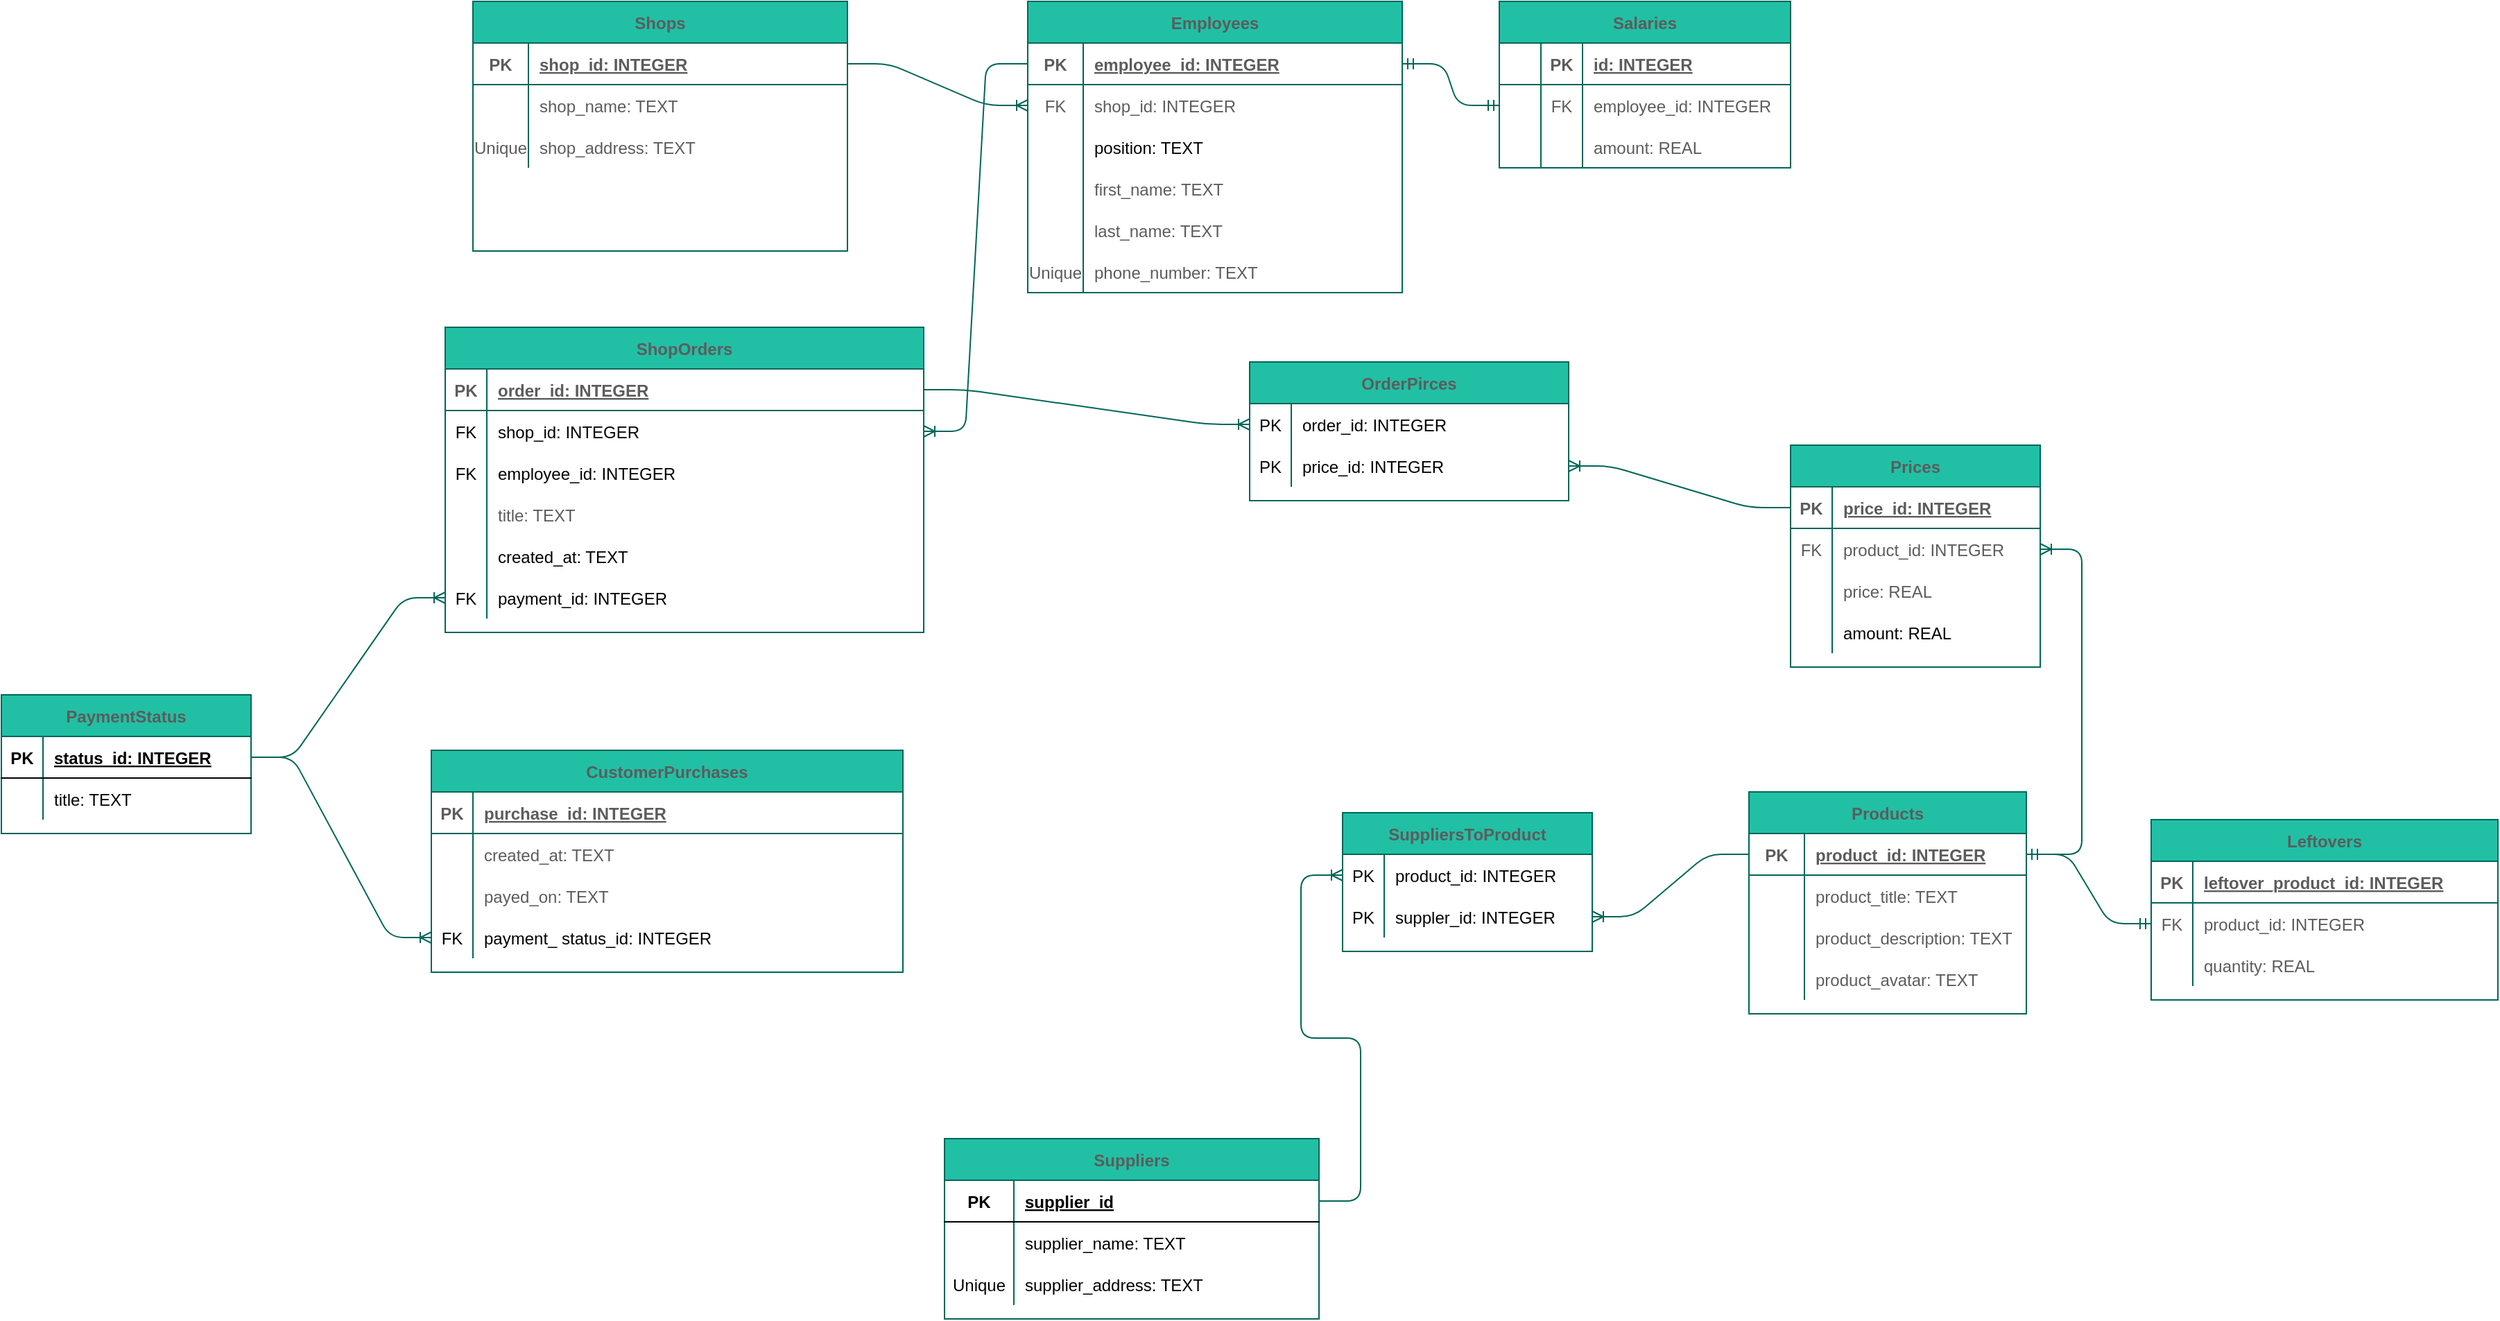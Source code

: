 <mxfile version="14.5.1" type="device"><diagram id="p86Dg47n5VJrXfdb6eAo" name="Page-1"><mxGraphModel dx="2137" dy="2071" grid="1" gridSize="10" guides="1" tooltips="1" connect="1" arrows="1" fold="1" page="1" pageScale="1" pageWidth="827" pageHeight="1169" math="0" shadow="0"><root><mxCell id="0"/><mxCell id="1" parent="0"/><mxCell id="WbbJ-dKTu2lj6I-fXMer-1" value="Shops" style="shape=table;startSize=30;container=1;collapsible=1;childLayout=tableLayout;fixedRows=1;rowLines=0;fontStyle=1;align=center;resizeLast=1;fillColor=#21C0A5;strokeColor=#006658;fontColor=#5C5C5C;" parent="1" vertex="1"><mxGeometry x="20" y="-170" width="270" height="180" as="geometry"/></mxCell><mxCell id="WbbJ-dKTu2lj6I-fXMer-2" value="" style="shape=partialRectangle;collapsible=0;dropTarget=0;pointerEvents=0;fillColor=none;top=0;left=0;bottom=1;right=0;points=[[0,0.5],[1,0.5]];portConstraint=eastwest;strokeColor=#006658;fontColor=#5C5C5C;" parent="WbbJ-dKTu2lj6I-fXMer-1" vertex="1"><mxGeometry y="30" width="270" height="30" as="geometry"/></mxCell><mxCell id="WbbJ-dKTu2lj6I-fXMer-3" value="PK" style="shape=partialRectangle;connectable=0;fillColor=none;top=0;left=0;bottom=0;right=0;fontStyle=1;overflow=hidden;strokeColor=#006658;fontColor=#5C5C5C;" parent="WbbJ-dKTu2lj6I-fXMer-2" vertex="1"><mxGeometry width="40" height="30" as="geometry"/></mxCell><mxCell id="WbbJ-dKTu2lj6I-fXMer-4" value="shop_id: INTEGER" style="shape=partialRectangle;connectable=0;fillColor=none;top=0;left=0;bottom=0;right=0;align=left;spacingLeft=6;fontStyle=5;overflow=hidden;strokeColor=#006658;fontColor=#5C5C5C;" parent="WbbJ-dKTu2lj6I-fXMer-2" vertex="1"><mxGeometry x="40" width="230" height="30" as="geometry"/></mxCell><mxCell id="WbbJ-dKTu2lj6I-fXMer-5" value="" style="shape=partialRectangle;collapsible=0;dropTarget=0;pointerEvents=0;fillColor=none;top=0;left=0;bottom=0;right=0;points=[[0,0.5],[1,0.5]];portConstraint=eastwest;strokeColor=#006658;fontColor=#5C5C5C;" parent="WbbJ-dKTu2lj6I-fXMer-1" vertex="1"><mxGeometry y="60" width="270" height="30" as="geometry"/></mxCell><mxCell id="WbbJ-dKTu2lj6I-fXMer-6" value="" style="shape=partialRectangle;connectable=0;fillColor=none;top=0;left=0;bottom=0;right=0;editable=1;overflow=hidden;strokeColor=#006658;fontColor=#5C5C5C;" parent="WbbJ-dKTu2lj6I-fXMer-5" vertex="1"><mxGeometry width="40" height="30" as="geometry"/></mxCell><mxCell id="WbbJ-dKTu2lj6I-fXMer-7" value="shop_name: TEXT" style="shape=partialRectangle;connectable=0;fillColor=none;top=0;left=0;bottom=0;right=0;align=left;spacingLeft=6;overflow=hidden;strokeColor=#006658;fontColor=#5C5C5C;" parent="WbbJ-dKTu2lj6I-fXMer-5" vertex="1"><mxGeometry x="40" width="230" height="30" as="geometry"/></mxCell><mxCell id="WbbJ-dKTu2lj6I-fXMer-8" value="" style="shape=partialRectangle;collapsible=0;dropTarget=0;pointerEvents=0;fillColor=none;top=0;left=0;bottom=0;right=0;points=[[0,0.5],[1,0.5]];portConstraint=eastwest;strokeColor=#006658;fontColor=#5C5C5C;" parent="WbbJ-dKTu2lj6I-fXMer-1" vertex="1"><mxGeometry y="90" width="270" height="30" as="geometry"/></mxCell><mxCell id="WbbJ-dKTu2lj6I-fXMer-9" value="Unique" style="shape=partialRectangle;connectable=0;fillColor=none;top=0;left=0;bottom=0;right=0;editable=1;overflow=hidden;strokeColor=#006658;fontColor=#5C5C5C;" parent="WbbJ-dKTu2lj6I-fXMer-8" vertex="1"><mxGeometry width="40" height="30" as="geometry"/></mxCell><mxCell id="WbbJ-dKTu2lj6I-fXMer-10" value="shop_address: TEXT" style="shape=partialRectangle;connectable=0;fillColor=none;top=0;left=0;bottom=0;right=0;align=left;spacingLeft=6;overflow=hidden;strokeColor=#006658;fontColor=#5C5C5C;" parent="WbbJ-dKTu2lj6I-fXMer-8" vertex="1"><mxGeometry x="40" width="230" height="30" as="geometry"/></mxCell><mxCell id="WbbJ-dKTu2lj6I-fXMer-15" value="Employees" style="shape=table;startSize=30;container=1;collapsible=1;childLayout=tableLayout;fixedRows=1;rowLines=0;fontStyle=1;align=center;resizeLast=1;fillColor=#21C0A5;strokeColor=#006658;fontColor=#5C5C5C;" parent="1" vertex="1"><mxGeometry x="420" y="-170" width="270" height="210" as="geometry"/></mxCell><mxCell id="WbbJ-dKTu2lj6I-fXMer-16" value="" style="shape=partialRectangle;collapsible=0;dropTarget=0;pointerEvents=0;fillColor=none;top=0;left=0;bottom=1;right=0;points=[[0,0.5],[1,0.5]];portConstraint=eastwest;strokeColor=#006658;fontColor=#5C5C5C;" parent="WbbJ-dKTu2lj6I-fXMer-15" vertex="1"><mxGeometry y="30" width="270" height="30" as="geometry"/></mxCell><mxCell id="WbbJ-dKTu2lj6I-fXMer-17" value="PK" style="shape=partialRectangle;connectable=0;fillColor=none;top=0;left=0;bottom=0;right=0;fontStyle=1;overflow=hidden;strokeColor=#006658;fontColor=#5C5C5C;" parent="WbbJ-dKTu2lj6I-fXMer-16" vertex="1"><mxGeometry width="40" height="30" as="geometry"/></mxCell><mxCell id="WbbJ-dKTu2lj6I-fXMer-18" value="employee_id: INTEGER" style="shape=partialRectangle;connectable=0;fillColor=none;top=0;left=0;bottom=0;right=0;align=left;spacingLeft=6;fontStyle=5;overflow=hidden;strokeColor=#006658;fontColor=#5C5C5C;" parent="WbbJ-dKTu2lj6I-fXMer-16" vertex="1"><mxGeometry x="40" width="230" height="30" as="geometry"/></mxCell><mxCell id="WbbJ-dKTu2lj6I-fXMer-31" value="" style="shape=partialRectangle;collapsible=0;dropTarget=0;pointerEvents=0;fillColor=none;top=0;left=0;bottom=0;right=0;points=[[0,0.5],[1,0.5]];portConstraint=eastwest;strokeColor=#006658;fontColor=#5C5C5C;" parent="WbbJ-dKTu2lj6I-fXMer-15" vertex="1"><mxGeometry y="60" width="270" height="30" as="geometry"/></mxCell><mxCell id="WbbJ-dKTu2lj6I-fXMer-32" value="FK" style="shape=partialRectangle;connectable=0;fillColor=none;top=0;left=0;bottom=0;right=0;editable=1;overflow=hidden;strokeColor=#006658;fontColor=#5C5C5C;" parent="WbbJ-dKTu2lj6I-fXMer-31" vertex="1"><mxGeometry width="40" height="30" as="geometry"/></mxCell><mxCell id="WbbJ-dKTu2lj6I-fXMer-33" value="shop_id: INTEGER" style="shape=partialRectangle;connectable=0;fillColor=none;top=0;left=0;bottom=0;right=0;align=left;spacingLeft=6;overflow=hidden;strokeColor=#006658;fontColor=#5C5C5C;" parent="WbbJ-dKTu2lj6I-fXMer-31" vertex="1"><mxGeometry x="40" width="230" height="30" as="geometry"/></mxCell><mxCell id="eF7i6Zf_8ZyrdkD6l4Nc-99" value="" style="shape=partialRectangle;collapsible=0;dropTarget=0;pointerEvents=0;fillColor=none;top=0;left=0;bottom=0;right=0;points=[[0,0.5],[1,0.5]];portConstraint=eastwest;rounded=0;sketch=0;strokeColor=#006658;fontColor=#5C5C5C;" parent="WbbJ-dKTu2lj6I-fXMer-15" vertex="1"><mxGeometry y="90" width="270" height="30" as="geometry"/></mxCell><mxCell id="eF7i6Zf_8ZyrdkD6l4Nc-100" value="" style="shape=partialRectangle;connectable=0;fillColor=none;top=0;left=0;bottom=0;right=0;editable=1;overflow=hidden;" parent="eF7i6Zf_8ZyrdkD6l4Nc-99" vertex="1"><mxGeometry width="40" height="30" as="geometry"/></mxCell><mxCell id="eF7i6Zf_8ZyrdkD6l4Nc-101" value="position: TEXT" style="shape=partialRectangle;connectable=0;fillColor=none;top=0;left=0;bottom=0;right=0;align=left;spacingLeft=6;overflow=hidden;" parent="eF7i6Zf_8ZyrdkD6l4Nc-99" vertex="1"><mxGeometry x="40" width="230" height="30" as="geometry"/></mxCell><mxCell id="WbbJ-dKTu2lj6I-fXMer-19" value="" style="shape=partialRectangle;collapsible=0;dropTarget=0;pointerEvents=0;fillColor=none;top=0;left=0;bottom=0;right=0;points=[[0,0.5],[1,0.5]];portConstraint=eastwest;strokeColor=#006658;fontColor=#5C5C5C;" parent="WbbJ-dKTu2lj6I-fXMer-15" vertex="1"><mxGeometry y="120" width="270" height="30" as="geometry"/></mxCell><mxCell id="WbbJ-dKTu2lj6I-fXMer-20" value="" style="shape=partialRectangle;connectable=0;fillColor=none;top=0;left=0;bottom=0;right=0;editable=1;overflow=hidden;strokeColor=#006658;fontColor=#5C5C5C;" parent="WbbJ-dKTu2lj6I-fXMer-19" vertex="1"><mxGeometry width="40" height="30" as="geometry"/></mxCell><mxCell id="WbbJ-dKTu2lj6I-fXMer-21" value="first_name: TEXT" style="shape=partialRectangle;connectable=0;fillColor=none;top=0;left=0;bottom=0;right=0;align=left;spacingLeft=6;overflow=hidden;strokeColor=#006658;fontColor=#5C5C5C;" parent="WbbJ-dKTu2lj6I-fXMer-19" vertex="1"><mxGeometry x="40" width="230" height="30" as="geometry"/></mxCell><mxCell id="WbbJ-dKTu2lj6I-fXMer-22" value="" style="shape=partialRectangle;collapsible=0;dropTarget=0;pointerEvents=0;fillColor=none;top=0;left=0;bottom=0;right=0;points=[[0,0.5],[1,0.5]];portConstraint=eastwest;strokeColor=#006658;fontColor=#5C5C5C;" parent="WbbJ-dKTu2lj6I-fXMer-15" vertex="1"><mxGeometry y="150" width="270" height="30" as="geometry"/></mxCell><mxCell id="WbbJ-dKTu2lj6I-fXMer-23" value="" style="shape=partialRectangle;connectable=0;fillColor=none;top=0;left=0;bottom=0;right=0;editable=1;overflow=hidden;strokeColor=#006658;fontColor=#5C5C5C;" parent="WbbJ-dKTu2lj6I-fXMer-22" vertex="1"><mxGeometry width="40" height="30" as="geometry"/></mxCell><mxCell id="WbbJ-dKTu2lj6I-fXMer-24" value="last_name: TEXT" style="shape=partialRectangle;connectable=0;fillColor=none;top=0;left=0;bottom=0;right=0;align=left;spacingLeft=6;overflow=hidden;strokeColor=#006658;fontColor=#5C5C5C;" parent="WbbJ-dKTu2lj6I-fXMer-22" vertex="1"><mxGeometry x="40" width="230" height="30" as="geometry"/></mxCell><mxCell id="WbbJ-dKTu2lj6I-fXMer-25" value="" style="shape=partialRectangle;collapsible=0;dropTarget=0;pointerEvents=0;fillColor=none;top=0;left=0;bottom=0;right=0;points=[[0,0.5],[1,0.5]];portConstraint=eastwest;strokeColor=#006658;fontColor=#5C5C5C;" parent="WbbJ-dKTu2lj6I-fXMer-15" vertex="1"><mxGeometry y="180" width="270" height="30" as="geometry"/></mxCell><mxCell id="WbbJ-dKTu2lj6I-fXMer-26" value="Unique" style="shape=partialRectangle;connectable=0;fillColor=none;top=0;left=0;bottom=0;right=0;editable=1;overflow=hidden;strokeColor=#006658;fontColor=#5C5C5C;" parent="WbbJ-dKTu2lj6I-fXMer-25" vertex="1"><mxGeometry width="40" height="30" as="geometry"/></mxCell><mxCell id="WbbJ-dKTu2lj6I-fXMer-27" value="phone_number: TEXT" style="shape=partialRectangle;connectable=0;fillColor=none;top=0;left=0;bottom=0;right=0;align=left;spacingLeft=6;overflow=hidden;strokeColor=#006658;fontColor=#5C5C5C;" parent="WbbJ-dKTu2lj6I-fXMer-25" vertex="1"><mxGeometry x="40" width="230" height="30" as="geometry"/></mxCell><mxCell id="WbbJ-dKTu2lj6I-fXMer-34" value="Products" style="shape=table;startSize=30;container=1;collapsible=1;childLayout=tableLayout;fixedRows=1;rowLines=0;fontStyle=1;align=center;resizeLast=1;fillColor=#21C0A5;strokeColor=#006658;fontColor=#5C5C5C;" parent="1" vertex="1"><mxGeometry x="940" y="400" width="200" height="160" as="geometry"/></mxCell><mxCell id="WbbJ-dKTu2lj6I-fXMer-35" value="" style="shape=partialRectangle;collapsible=0;dropTarget=0;pointerEvents=0;fillColor=none;top=0;left=0;bottom=1;right=0;points=[[0,0.5],[1,0.5]];portConstraint=eastwest;strokeColor=#006658;fontColor=#5C5C5C;" parent="WbbJ-dKTu2lj6I-fXMer-34" vertex="1"><mxGeometry y="30" width="200" height="30" as="geometry"/></mxCell><mxCell id="WbbJ-dKTu2lj6I-fXMer-36" value="PK" style="shape=partialRectangle;connectable=0;fillColor=none;top=0;left=0;bottom=0;right=0;fontStyle=1;overflow=hidden;strokeColor=#006658;fontColor=#5C5C5C;" parent="WbbJ-dKTu2lj6I-fXMer-35" vertex="1"><mxGeometry width="40" height="30" as="geometry"/></mxCell><mxCell id="WbbJ-dKTu2lj6I-fXMer-37" value="product_id: INTEGER" style="shape=partialRectangle;connectable=0;fillColor=none;top=0;left=0;bottom=0;right=0;align=left;spacingLeft=6;fontStyle=5;overflow=hidden;strokeColor=#006658;fontColor=#5C5C5C;" parent="WbbJ-dKTu2lj6I-fXMer-35" vertex="1"><mxGeometry x="40" width="160" height="30" as="geometry"/></mxCell><mxCell id="WbbJ-dKTu2lj6I-fXMer-38" value="" style="shape=partialRectangle;collapsible=0;dropTarget=0;pointerEvents=0;fillColor=none;top=0;left=0;bottom=0;right=0;points=[[0,0.5],[1,0.5]];portConstraint=eastwest;strokeColor=#006658;fontColor=#5C5C5C;" parent="WbbJ-dKTu2lj6I-fXMer-34" vertex="1"><mxGeometry y="60" width="200" height="30" as="geometry"/></mxCell><mxCell id="WbbJ-dKTu2lj6I-fXMer-39" value="" style="shape=partialRectangle;connectable=0;fillColor=none;top=0;left=0;bottom=0;right=0;editable=1;overflow=hidden;strokeColor=#006658;fontColor=#5C5C5C;" parent="WbbJ-dKTu2lj6I-fXMer-38" vertex="1"><mxGeometry width="40" height="30" as="geometry"/></mxCell><mxCell id="WbbJ-dKTu2lj6I-fXMer-40" value="product_title: TEXT" style="shape=partialRectangle;connectable=0;fillColor=none;top=0;left=0;bottom=0;right=0;align=left;spacingLeft=6;overflow=hidden;strokeColor=#006658;fontColor=#5C5C5C;" parent="WbbJ-dKTu2lj6I-fXMer-38" vertex="1"><mxGeometry x="40" width="160" height="30" as="geometry"/></mxCell><mxCell id="WbbJ-dKTu2lj6I-fXMer-41" value="" style="shape=partialRectangle;collapsible=0;dropTarget=0;pointerEvents=0;fillColor=none;top=0;left=0;bottom=0;right=0;points=[[0,0.5],[1,0.5]];portConstraint=eastwest;strokeColor=#006658;fontColor=#5C5C5C;" parent="WbbJ-dKTu2lj6I-fXMer-34" vertex="1"><mxGeometry y="90" width="200" height="30" as="geometry"/></mxCell><mxCell id="WbbJ-dKTu2lj6I-fXMer-42" value="" style="shape=partialRectangle;connectable=0;fillColor=none;top=0;left=0;bottom=0;right=0;editable=1;overflow=hidden;strokeColor=#006658;fontColor=#5C5C5C;" parent="WbbJ-dKTu2lj6I-fXMer-41" vertex="1"><mxGeometry width="40" height="30" as="geometry"/></mxCell><mxCell id="WbbJ-dKTu2lj6I-fXMer-43" value="product_description: TEXT" style="shape=partialRectangle;connectable=0;fillColor=none;top=0;left=0;bottom=0;right=0;align=left;spacingLeft=6;overflow=hidden;strokeColor=#006658;fontColor=#5C5C5C;" parent="WbbJ-dKTu2lj6I-fXMer-41" vertex="1"><mxGeometry x="40" width="160" height="30" as="geometry"/></mxCell><mxCell id="WbbJ-dKTu2lj6I-fXMer-44" value="" style="shape=partialRectangle;collapsible=0;dropTarget=0;pointerEvents=0;fillColor=none;top=0;left=0;bottom=0;right=0;points=[[0,0.5],[1,0.5]];portConstraint=eastwest;strokeColor=#006658;fontColor=#5C5C5C;" parent="WbbJ-dKTu2lj6I-fXMer-34" vertex="1"><mxGeometry y="120" width="200" height="30" as="geometry"/></mxCell><mxCell id="WbbJ-dKTu2lj6I-fXMer-45" value="" style="shape=partialRectangle;connectable=0;fillColor=none;top=0;left=0;bottom=0;right=0;editable=1;overflow=hidden;strokeColor=#006658;fontColor=#5C5C5C;" parent="WbbJ-dKTu2lj6I-fXMer-44" vertex="1"><mxGeometry width="40" height="30" as="geometry"/></mxCell><mxCell id="WbbJ-dKTu2lj6I-fXMer-46" value="product_avatar: TEXT" style="shape=partialRectangle;connectable=0;fillColor=none;top=0;left=0;bottom=0;right=0;align=left;spacingLeft=6;overflow=hidden;strokeColor=#006658;fontColor=#5C5C5C;" parent="WbbJ-dKTu2lj6I-fXMer-44" vertex="1"><mxGeometry x="40" width="160" height="30" as="geometry"/></mxCell><mxCell id="WbbJ-dKTu2lj6I-fXMer-50" value="Leftovers" style="shape=table;startSize=30;container=1;collapsible=1;childLayout=tableLayout;fixedRows=1;rowLines=0;fontStyle=1;align=center;resizeLast=1;fillColor=#21C0A5;strokeColor=#006658;fontColor=#5C5C5C;" parent="1" vertex="1"><mxGeometry x="1230" y="420" width="250" height="130" as="geometry"/></mxCell><mxCell id="WbbJ-dKTu2lj6I-fXMer-51" value="" style="shape=partialRectangle;collapsible=0;dropTarget=0;pointerEvents=0;fillColor=none;top=0;left=0;bottom=1;right=0;points=[[0,0.5],[1,0.5]];portConstraint=eastwest;strokeColor=#006658;fontColor=#5C5C5C;" parent="WbbJ-dKTu2lj6I-fXMer-50" vertex="1"><mxGeometry y="30" width="250" height="30" as="geometry"/></mxCell><mxCell id="WbbJ-dKTu2lj6I-fXMer-52" value="PK" style="shape=partialRectangle;connectable=0;fillColor=none;top=0;left=0;bottom=0;right=0;fontStyle=1;overflow=hidden;strokeColor=#006658;fontColor=#5C5C5C;" parent="WbbJ-dKTu2lj6I-fXMer-51" vertex="1"><mxGeometry width="30" height="30" as="geometry"/></mxCell><mxCell id="WbbJ-dKTu2lj6I-fXMer-53" value="leftover_product_id: INTEGER" style="shape=partialRectangle;connectable=0;fillColor=none;top=0;left=0;bottom=0;right=0;align=left;spacingLeft=6;fontStyle=5;overflow=hidden;strokeColor=#006658;fontColor=#5C5C5C;" parent="WbbJ-dKTu2lj6I-fXMer-51" vertex="1"><mxGeometry x="30" width="220" height="30" as="geometry"/></mxCell><mxCell id="WbbJ-dKTu2lj6I-fXMer-54" value="" style="shape=partialRectangle;collapsible=0;dropTarget=0;pointerEvents=0;fillColor=none;top=0;left=0;bottom=0;right=0;points=[[0,0.5],[1,0.5]];portConstraint=eastwest;strokeColor=#006658;fontColor=#5C5C5C;" parent="WbbJ-dKTu2lj6I-fXMer-50" vertex="1"><mxGeometry y="60" width="250" height="30" as="geometry"/></mxCell><mxCell id="WbbJ-dKTu2lj6I-fXMer-55" value="FK" style="shape=partialRectangle;connectable=0;fillColor=none;top=0;left=0;bottom=0;right=0;editable=1;overflow=hidden;strokeColor=#006658;fontColor=#5C5C5C;" parent="WbbJ-dKTu2lj6I-fXMer-54" vertex="1"><mxGeometry width="30" height="30" as="geometry"/></mxCell><mxCell id="WbbJ-dKTu2lj6I-fXMer-56" value="product_id: INTEGER" style="shape=partialRectangle;connectable=0;fillColor=none;top=0;left=0;bottom=0;right=0;align=left;spacingLeft=6;overflow=hidden;strokeColor=#006658;fontColor=#5C5C5C;" parent="WbbJ-dKTu2lj6I-fXMer-54" vertex="1"><mxGeometry x="30" width="220" height="30" as="geometry"/></mxCell><mxCell id="WbbJ-dKTu2lj6I-fXMer-60" value="" style="shape=partialRectangle;collapsible=0;dropTarget=0;pointerEvents=0;fillColor=none;top=0;left=0;bottom=0;right=0;points=[[0,0.5],[1,0.5]];portConstraint=eastwest;strokeColor=#006658;fontColor=#5C5C5C;" parent="WbbJ-dKTu2lj6I-fXMer-50" vertex="1"><mxGeometry y="90" width="250" height="30" as="geometry"/></mxCell><mxCell id="WbbJ-dKTu2lj6I-fXMer-61" value="" style="shape=partialRectangle;connectable=0;fillColor=none;top=0;left=0;bottom=0;right=0;editable=1;overflow=hidden;strokeColor=#006658;fontColor=#5C5C5C;" parent="WbbJ-dKTu2lj6I-fXMer-60" vertex="1"><mxGeometry width="30" height="30" as="geometry"/></mxCell><mxCell id="WbbJ-dKTu2lj6I-fXMer-62" value="quantity: REAL" style="shape=partialRectangle;connectable=0;fillColor=none;top=0;left=0;bottom=0;right=0;align=left;spacingLeft=6;overflow=hidden;strokeColor=#006658;fontColor=#5C5C5C;" parent="WbbJ-dKTu2lj6I-fXMer-60" vertex="1"><mxGeometry x="30" width="220" height="30" as="geometry"/></mxCell><mxCell id="WbbJ-dKTu2lj6I-fXMer-63" value="CustomerPurchases" style="shape=table;startSize=30;container=1;collapsible=1;childLayout=tableLayout;fixedRows=1;rowLines=0;fontStyle=1;align=center;resizeLast=1;fillColor=#21C0A5;strokeColor=#006658;fontColor=#5C5C5C;" parent="1" vertex="1"><mxGeometry x="-10" y="370" width="340" height="160" as="geometry"/></mxCell><mxCell id="WbbJ-dKTu2lj6I-fXMer-64" value="" style="shape=partialRectangle;collapsible=0;dropTarget=0;pointerEvents=0;fillColor=none;top=0;left=0;bottom=1;right=0;points=[[0,0.5],[1,0.5]];portConstraint=eastwest;strokeColor=#006658;fontColor=#5C5C5C;" parent="WbbJ-dKTu2lj6I-fXMer-63" vertex="1"><mxGeometry y="30" width="340" height="30" as="geometry"/></mxCell><mxCell id="WbbJ-dKTu2lj6I-fXMer-65" value="PK" style="shape=partialRectangle;connectable=0;fillColor=none;top=0;left=0;bottom=0;right=0;fontStyle=1;overflow=hidden;strokeColor=#006658;fontColor=#5C5C5C;" parent="WbbJ-dKTu2lj6I-fXMer-64" vertex="1"><mxGeometry width="30" height="30" as="geometry"/></mxCell><mxCell id="WbbJ-dKTu2lj6I-fXMer-66" value="purchase_id: INTEGER" style="shape=partialRectangle;connectable=0;fillColor=none;top=0;left=0;bottom=0;right=0;align=left;spacingLeft=6;fontStyle=5;overflow=hidden;strokeColor=#006658;fontColor=#5C5C5C;" parent="WbbJ-dKTu2lj6I-fXMer-64" vertex="1"><mxGeometry x="30" width="310" height="30" as="geometry"/></mxCell><mxCell id="WbbJ-dKTu2lj6I-fXMer-73" value="" style="shape=partialRectangle;collapsible=0;dropTarget=0;pointerEvents=0;fillColor=none;top=0;left=0;bottom=0;right=0;points=[[0,0.5],[1,0.5]];portConstraint=eastwest;strokeColor=#006658;fontColor=#5C5C5C;" parent="WbbJ-dKTu2lj6I-fXMer-63" vertex="1"><mxGeometry y="60" width="340" height="30" as="geometry"/></mxCell><mxCell id="WbbJ-dKTu2lj6I-fXMer-74" value="" style="shape=partialRectangle;connectable=0;fillColor=none;top=0;left=0;bottom=0;right=0;editable=1;overflow=hidden;strokeColor=#006658;fontColor=#5C5C5C;" parent="WbbJ-dKTu2lj6I-fXMer-73" vertex="1"><mxGeometry width="30" height="30" as="geometry"/></mxCell><mxCell id="WbbJ-dKTu2lj6I-fXMer-75" value="created_at: TEXT" style="shape=partialRectangle;connectable=0;fillColor=none;top=0;left=0;bottom=0;right=0;align=left;spacingLeft=6;overflow=hidden;strokeColor=#006658;fontColor=#5C5C5C;" parent="WbbJ-dKTu2lj6I-fXMer-73" vertex="1"><mxGeometry x="30" width="310" height="30" as="geometry"/></mxCell><mxCell id="WbbJ-dKTu2lj6I-fXMer-89" value="" style="shape=partialRectangle;collapsible=0;dropTarget=0;pointerEvents=0;fillColor=none;top=0;left=0;bottom=0;right=0;points=[[0,0.5],[1,0.5]];portConstraint=eastwest;strokeColor=#006658;fontColor=#5C5C5C;" parent="WbbJ-dKTu2lj6I-fXMer-63" vertex="1"><mxGeometry y="90" width="340" height="30" as="geometry"/></mxCell><mxCell id="WbbJ-dKTu2lj6I-fXMer-90" value="" style="shape=partialRectangle;connectable=0;fillColor=none;top=0;left=0;bottom=0;right=0;editable=1;overflow=hidden;strokeColor=#006658;fontColor=#5C5C5C;" parent="WbbJ-dKTu2lj6I-fXMer-89" vertex="1"><mxGeometry width="30" height="30" as="geometry"/></mxCell><mxCell id="WbbJ-dKTu2lj6I-fXMer-91" value="payed_on: TEXT" style="shape=partialRectangle;connectable=0;fillColor=none;top=0;left=0;bottom=0;right=0;align=left;spacingLeft=6;overflow=hidden;strokeColor=#006658;fontColor=#5C5C5C;" parent="WbbJ-dKTu2lj6I-fXMer-89" vertex="1"><mxGeometry x="30" width="310" height="30" as="geometry"/></mxCell><mxCell id="eF7i6Zf_8ZyrdkD6l4Nc-95" value="" style="shape=partialRectangle;collapsible=0;dropTarget=0;pointerEvents=0;fillColor=none;top=0;left=0;bottom=0;right=0;points=[[0,0.5],[1,0.5]];portConstraint=eastwest;rounded=0;sketch=0;strokeColor=#006658;fontColor=#5C5C5C;" parent="WbbJ-dKTu2lj6I-fXMer-63" vertex="1"><mxGeometry y="120" width="340" height="30" as="geometry"/></mxCell><mxCell id="eF7i6Zf_8ZyrdkD6l4Nc-96" value="FK" style="shape=partialRectangle;connectable=0;fillColor=none;top=0;left=0;bottom=0;right=0;editable=1;overflow=hidden;" parent="eF7i6Zf_8ZyrdkD6l4Nc-95" vertex="1"><mxGeometry width="30" height="30" as="geometry"/></mxCell><mxCell id="eF7i6Zf_8ZyrdkD6l4Nc-97" value="payment_ status_id: INTEGER" style="shape=partialRectangle;connectable=0;fillColor=none;top=0;left=0;bottom=0;right=0;align=left;spacingLeft=6;overflow=hidden;" parent="eF7i6Zf_8ZyrdkD6l4Nc-95" vertex="1"><mxGeometry x="30" width="310" height="30" as="geometry"/></mxCell><mxCell id="WbbJ-dKTu2lj6I-fXMer-76" value="Salaries" style="shape=table;startSize=30;container=1;collapsible=1;childLayout=tableLayout;fixedRows=1;rowLines=0;fontStyle=1;align=center;resizeLast=1;fillColor=#21C0A5;strokeColor=#006658;fontColor=#5C5C5C;" parent="1" vertex="1"><mxGeometry x="760" y="-170" width="210" height="120" as="geometry"/></mxCell><mxCell id="WbbJ-dKTu2lj6I-fXMer-77" value="" style="shape=partialRectangle;collapsible=0;dropTarget=0;pointerEvents=0;fillColor=none;top=0;left=0;bottom=1;right=0;points=[[0,0.5],[1,0.5]];portConstraint=eastwest;strokeColor=#006658;fontColor=#5C5C5C;" parent="WbbJ-dKTu2lj6I-fXMer-76" vertex="1"><mxGeometry y="30" width="210" height="30" as="geometry"/></mxCell><mxCell id="eF7i6Zf_8ZyrdkD6l4Nc-7" style="shape=partialRectangle;connectable=0;fillColor=none;top=0;left=0;bottom=0;right=0;fontStyle=1;overflow=hidden;strokeColor=#006658;fontColor=#5C5C5C;" parent="WbbJ-dKTu2lj6I-fXMer-77" vertex="1"><mxGeometry width="30" height="30" as="geometry"/></mxCell><mxCell id="WbbJ-dKTu2lj6I-fXMer-78" value="PK" style="shape=partialRectangle;connectable=0;fillColor=none;top=0;left=0;bottom=0;right=0;fontStyle=1;overflow=hidden;strokeColor=#006658;fontColor=#5C5C5C;" parent="WbbJ-dKTu2lj6I-fXMer-77" vertex="1"><mxGeometry x="30" width="30" height="30" as="geometry"/></mxCell><mxCell id="WbbJ-dKTu2lj6I-fXMer-79" value="id: INTEGER" style="shape=partialRectangle;connectable=0;fillColor=none;top=0;left=0;bottom=0;right=0;align=left;spacingLeft=6;fontStyle=5;overflow=hidden;strokeColor=#006658;fontColor=#5C5C5C;" parent="WbbJ-dKTu2lj6I-fXMer-77" vertex="1"><mxGeometry x="60" width="150" height="30" as="geometry"/></mxCell><mxCell id="WbbJ-dKTu2lj6I-fXMer-80" value="" style="shape=partialRectangle;collapsible=0;dropTarget=0;pointerEvents=0;fillColor=none;top=0;left=0;bottom=0;right=0;points=[[0,0.5],[1,0.5]];portConstraint=eastwest;strokeColor=#006658;fontColor=#5C5C5C;" parent="WbbJ-dKTu2lj6I-fXMer-76" vertex="1"><mxGeometry y="60" width="210" height="30" as="geometry"/></mxCell><mxCell id="eF7i6Zf_8ZyrdkD6l4Nc-8" style="shape=partialRectangle;connectable=0;fillColor=none;top=0;left=0;bottom=0;right=0;editable=1;overflow=hidden;strokeColor=#006658;fontColor=#5C5C5C;" parent="WbbJ-dKTu2lj6I-fXMer-80" vertex="1"><mxGeometry width="30" height="30" as="geometry"/></mxCell><mxCell id="WbbJ-dKTu2lj6I-fXMer-81" value="FK" style="shape=partialRectangle;connectable=0;fillColor=none;top=0;left=0;bottom=0;right=0;editable=1;overflow=hidden;strokeColor=#006658;fontColor=#5C5C5C;" parent="WbbJ-dKTu2lj6I-fXMer-80" vertex="1"><mxGeometry x="30" width="30" height="30" as="geometry"/></mxCell><mxCell id="WbbJ-dKTu2lj6I-fXMer-82" value="employee_id: INTEGER" style="shape=partialRectangle;connectable=0;fillColor=none;top=0;left=0;bottom=0;right=0;align=left;spacingLeft=6;overflow=hidden;strokeColor=#006658;fontColor=#5C5C5C;" parent="WbbJ-dKTu2lj6I-fXMer-80" vertex="1"><mxGeometry x="60" width="150" height="30" as="geometry"/></mxCell><mxCell id="WbbJ-dKTu2lj6I-fXMer-83" value="" style="shape=partialRectangle;collapsible=0;dropTarget=0;pointerEvents=0;fillColor=none;top=0;left=0;bottom=0;right=0;points=[[0,0.5],[1,0.5]];portConstraint=eastwest;strokeColor=#006658;fontColor=#5C5C5C;" parent="WbbJ-dKTu2lj6I-fXMer-76" vertex="1"><mxGeometry y="90" width="210" height="30" as="geometry"/></mxCell><mxCell id="eF7i6Zf_8ZyrdkD6l4Nc-9" style="shape=partialRectangle;connectable=0;fillColor=none;top=0;left=0;bottom=0;right=0;editable=1;overflow=hidden;strokeColor=#006658;fontColor=#5C5C5C;" parent="WbbJ-dKTu2lj6I-fXMer-83" vertex="1"><mxGeometry width="30" height="30" as="geometry"/></mxCell><mxCell id="WbbJ-dKTu2lj6I-fXMer-84" value="" style="shape=partialRectangle;connectable=0;fillColor=none;top=0;left=0;bottom=0;right=0;editable=1;overflow=hidden;strokeColor=#006658;fontColor=#5C5C5C;" parent="WbbJ-dKTu2lj6I-fXMer-83" vertex="1"><mxGeometry x="30" width="30" height="30" as="geometry"/></mxCell><mxCell id="WbbJ-dKTu2lj6I-fXMer-85" value="amount: REAL" style="shape=partialRectangle;connectable=0;fillColor=none;top=0;left=0;bottom=0;right=0;align=left;spacingLeft=6;overflow=hidden;strokeColor=#006658;fontColor=#5C5C5C;" parent="WbbJ-dKTu2lj6I-fXMer-83" vertex="1"><mxGeometry x="60" width="150" height="30" as="geometry"/></mxCell><mxCell id="WbbJ-dKTu2lj6I-fXMer-92" value="ShopOrders" style="shape=table;startSize=30;container=1;collapsible=1;childLayout=tableLayout;fixedRows=1;rowLines=0;fontStyle=1;align=center;resizeLast=1;fillColor=#21C0A5;strokeColor=#006658;fontColor=#5C5C5C;" parent="1" vertex="1"><mxGeometry y="65" width="345" height="220" as="geometry"/></mxCell><mxCell id="WbbJ-dKTu2lj6I-fXMer-93" value="" style="shape=partialRectangle;collapsible=0;dropTarget=0;pointerEvents=0;fillColor=none;top=0;left=0;bottom=1;right=0;points=[[0,0.5],[1,0.5]];portConstraint=eastwest;strokeColor=#006658;fontColor=#5C5C5C;" parent="WbbJ-dKTu2lj6I-fXMer-92" vertex="1"><mxGeometry y="30" width="345" height="30" as="geometry"/></mxCell><mxCell id="WbbJ-dKTu2lj6I-fXMer-94" value="PK" style="shape=partialRectangle;connectable=0;fillColor=none;top=0;left=0;bottom=0;right=0;fontStyle=1;overflow=hidden;strokeColor=#006658;fontColor=#5C5C5C;" parent="WbbJ-dKTu2lj6I-fXMer-93" vertex="1"><mxGeometry width="30" height="30" as="geometry"/></mxCell><mxCell id="WbbJ-dKTu2lj6I-fXMer-95" value="order_id: INTEGER" style="shape=partialRectangle;connectable=0;fillColor=none;top=0;left=0;bottom=0;right=0;align=left;spacingLeft=6;fontStyle=5;overflow=hidden;strokeColor=#006658;fontColor=#5C5C5C;" parent="WbbJ-dKTu2lj6I-fXMer-93" vertex="1"><mxGeometry x="30" width="315" height="30" as="geometry"/></mxCell><mxCell id="eF7i6Zf_8ZyrdkD6l4Nc-77" value="" style="shape=partialRectangle;collapsible=0;dropTarget=0;pointerEvents=0;fillColor=none;top=0;left=0;bottom=0;right=0;points=[[0,0.5],[1,0.5]];portConstraint=eastwest;rounded=0;sketch=0;strokeColor=#006658;fontColor=#5C5C5C;" parent="WbbJ-dKTu2lj6I-fXMer-92" vertex="1"><mxGeometry y="60" width="345" height="30" as="geometry"/></mxCell><mxCell id="eF7i6Zf_8ZyrdkD6l4Nc-78" value="FK" style="shape=partialRectangle;connectable=0;fillColor=none;top=0;left=0;bottom=0;right=0;editable=1;overflow=hidden;" parent="eF7i6Zf_8ZyrdkD6l4Nc-77" vertex="1"><mxGeometry width="30" height="30" as="geometry"/></mxCell><mxCell id="eF7i6Zf_8ZyrdkD6l4Nc-79" value="shop_id: INTEGER" style="shape=partialRectangle;connectable=0;fillColor=none;top=0;left=0;bottom=0;right=0;align=left;spacingLeft=6;overflow=hidden;" parent="eF7i6Zf_8ZyrdkD6l4Nc-77" vertex="1"><mxGeometry x="30" width="315" height="30" as="geometry"/></mxCell><mxCell id="hHMfqK5EAxUiRuifsQ7J-1" value="" style="shape=partialRectangle;collapsible=0;dropTarget=0;pointerEvents=0;fillColor=none;top=0;left=0;bottom=0;right=0;points=[[0,0.5],[1,0.5]];portConstraint=eastwest;" parent="WbbJ-dKTu2lj6I-fXMer-92" vertex="1"><mxGeometry y="90" width="345" height="30" as="geometry"/></mxCell><mxCell id="hHMfqK5EAxUiRuifsQ7J-2" value="FK" style="shape=partialRectangle;connectable=0;fillColor=none;top=0;left=0;bottom=0;right=0;editable=1;overflow=hidden;" parent="hHMfqK5EAxUiRuifsQ7J-1" vertex="1"><mxGeometry width="30" height="30" as="geometry"/></mxCell><mxCell id="hHMfqK5EAxUiRuifsQ7J-3" value="employee_id: INTEGER" style="shape=partialRectangle;connectable=0;fillColor=none;top=0;left=0;bottom=0;right=0;align=left;spacingLeft=6;overflow=hidden;" parent="hHMfqK5EAxUiRuifsQ7J-1" vertex="1"><mxGeometry x="30" width="315" height="30" as="geometry"/></mxCell><mxCell id="WbbJ-dKTu2lj6I-fXMer-102" value="" style="shape=partialRectangle;collapsible=0;dropTarget=0;pointerEvents=0;fillColor=none;top=0;left=0;bottom=0;right=0;points=[[0,0.5],[1,0.5]];portConstraint=eastwest;strokeColor=#006658;fontColor=#5C5C5C;" parent="WbbJ-dKTu2lj6I-fXMer-92" vertex="1"><mxGeometry y="120" width="345" height="30" as="geometry"/></mxCell><mxCell id="WbbJ-dKTu2lj6I-fXMer-103" value="" style="shape=partialRectangle;connectable=0;fillColor=none;top=0;left=0;bottom=0;right=0;editable=1;overflow=hidden;strokeColor=#006658;fontColor=#5C5C5C;" parent="WbbJ-dKTu2lj6I-fXMer-102" vertex="1"><mxGeometry width="30" height="30" as="geometry"/></mxCell><mxCell id="WbbJ-dKTu2lj6I-fXMer-104" value="title: TEXT" style="shape=partialRectangle;connectable=0;fillColor=none;top=0;left=0;bottom=0;right=0;align=left;spacingLeft=6;overflow=hidden;strokeColor=#006658;fontColor=#5C5C5C;" parent="WbbJ-dKTu2lj6I-fXMer-102" vertex="1"><mxGeometry x="30" width="315" height="30" as="geometry"/></mxCell><mxCell id="eF7i6Zf_8ZyrdkD6l4Nc-64" value="" style="shape=partialRectangle;collapsible=0;dropTarget=0;pointerEvents=0;fillColor=none;top=0;left=0;bottom=0;right=0;points=[[0,0.5],[1,0.5]];portConstraint=eastwest;rounded=0;sketch=0;strokeColor=#006658;fontColor=#5C5C5C;" parent="WbbJ-dKTu2lj6I-fXMer-92" vertex="1"><mxGeometry y="150" width="345" height="30" as="geometry"/></mxCell><mxCell id="eF7i6Zf_8ZyrdkD6l4Nc-65" value="" style="shape=partialRectangle;connectable=0;fillColor=none;top=0;left=0;bottom=0;right=0;editable=1;overflow=hidden;" parent="eF7i6Zf_8ZyrdkD6l4Nc-64" vertex="1"><mxGeometry width="30" height="30" as="geometry"/></mxCell><mxCell id="eF7i6Zf_8ZyrdkD6l4Nc-66" value="created_at: TEXT" style="shape=partialRectangle;connectable=0;fillColor=none;top=0;left=0;bottom=0;right=0;align=left;spacingLeft=6;overflow=hidden;" parent="eF7i6Zf_8ZyrdkD6l4Nc-64" vertex="1"><mxGeometry x="30" width="315" height="30" as="geometry"/></mxCell><mxCell id="eF7i6Zf_8ZyrdkD6l4Nc-67" value="" style="shape=partialRectangle;collapsible=0;dropTarget=0;pointerEvents=0;fillColor=none;top=0;left=0;bottom=0;right=0;points=[[0,0.5],[1,0.5]];portConstraint=eastwest;rounded=0;sketch=0;strokeColor=#006658;fontColor=#5C5C5C;" parent="WbbJ-dKTu2lj6I-fXMer-92" vertex="1"><mxGeometry y="180" width="345" height="30" as="geometry"/></mxCell><mxCell id="eF7i6Zf_8ZyrdkD6l4Nc-68" value="FK" style="shape=partialRectangle;connectable=0;fillColor=none;top=0;left=0;bottom=0;right=0;editable=1;overflow=hidden;" parent="eF7i6Zf_8ZyrdkD6l4Nc-67" vertex="1"><mxGeometry width="30" height="30" as="geometry"/></mxCell><mxCell id="eF7i6Zf_8ZyrdkD6l4Nc-69" value="payment_id: INTEGER" style="shape=partialRectangle;connectable=0;fillColor=none;top=0;left=0;bottom=0;right=0;align=left;spacingLeft=6;overflow=hidden;" parent="eF7i6Zf_8ZyrdkD6l4Nc-67" vertex="1"><mxGeometry x="30" width="315" height="30" as="geometry"/></mxCell><mxCell id="WbbJ-dKTu2lj6I-fXMer-111" value="Prices" style="shape=table;startSize=30;container=1;collapsible=1;childLayout=tableLayout;fixedRows=1;rowLines=0;fontStyle=1;align=center;resizeLast=1;fillColor=#21C0A5;strokeColor=#006658;fontColor=#5C5C5C;" parent="1" vertex="1"><mxGeometry x="970" y="150" width="180" height="160" as="geometry"/></mxCell><mxCell id="WbbJ-dKTu2lj6I-fXMer-112" value="" style="shape=partialRectangle;collapsible=0;dropTarget=0;pointerEvents=0;fillColor=none;top=0;left=0;bottom=1;right=0;points=[[0,0.5],[1,0.5]];portConstraint=eastwest;strokeColor=#006658;fontColor=#5C5C5C;" parent="WbbJ-dKTu2lj6I-fXMer-111" vertex="1"><mxGeometry y="30" width="180" height="30" as="geometry"/></mxCell><mxCell id="WbbJ-dKTu2lj6I-fXMer-113" value="PK" style="shape=partialRectangle;connectable=0;fillColor=none;top=0;left=0;bottom=0;right=0;fontStyle=1;overflow=hidden;strokeColor=#006658;fontColor=#5C5C5C;" parent="WbbJ-dKTu2lj6I-fXMer-112" vertex="1"><mxGeometry width="30" height="30" as="geometry"/></mxCell><mxCell id="WbbJ-dKTu2lj6I-fXMer-114" value="price_id: INTEGER" style="shape=partialRectangle;connectable=0;fillColor=none;top=0;left=0;bottom=0;right=0;align=left;spacingLeft=6;fontStyle=5;overflow=hidden;strokeColor=#006658;fontColor=#5C5C5C;" parent="WbbJ-dKTu2lj6I-fXMer-112" vertex="1"><mxGeometry x="30" width="150" height="30" as="geometry"/></mxCell><mxCell id="WbbJ-dKTu2lj6I-fXMer-115" value="" style="shape=partialRectangle;collapsible=0;dropTarget=0;pointerEvents=0;fillColor=none;top=0;left=0;bottom=0;right=0;points=[[0,0.5],[1,0.5]];portConstraint=eastwest;strokeColor=#006658;fontColor=#5C5C5C;" parent="WbbJ-dKTu2lj6I-fXMer-111" vertex="1"><mxGeometry y="60" width="180" height="30" as="geometry"/></mxCell><mxCell id="WbbJ-dKTu2lj6I-fXMer-116" value="FK" style="shape=partialRectangle;connectable=0;fillColor=none;top=0;left=0;bottom=0;right=0;editable=1;overflow=hidden;strokeColor=#006658;fontColor=#5C5C5C;" parent="WbbJ-dKTu2lj6I-fXMer-115" vertex="1"><mxGeometry width="30" height="30" as="geometry"/></mxCell><mxCell id="WbbJ-dKTu2lj6I-fXMer-117" value="product_id: INTEGER" style="shape=partialRectangle;connectable=0;fillColor=none;top=0;left=0;bottom=0;right=0;align=left;spacingLeft=6;overflow=hidden;strokeColor=#006658;fontColor=#5C5C5C;" parent="WbbJ-dKTu2lj6I-fXMer-115" vertex="1"><mxGeometry x="30" width="150" height="30" as="geometry"/></mxCell><mxCell id="WbbJ-dKTu2lj6I-fXMer-118" value="" style="shape=partialRectangle;collapsible=0;dropTarget=0;pointerEvents=0;fillColor=none;top=0;left=0;bottom=0;right=0;points=[[0,0.5],[1,0.5]];portConstraint=eastwest;strokeColor=#006658;fontColor=#5C5C5C;" parent="WbbJ-dKTu2lj6I-fXMer-111" vertex="1"><mxGeometry y="90" width="180" height="30" as="geometry"/></mxCell><mxCell id="WbbJ-dKTu2lj6I-fXMer-119" value="" style="shape=partialRectangle;connectable=0;fillColor=none;top=0;left=0;bottom=0;right=0;editable=1;overflow=hidden;strokeColor=#006658;fontColor=#5C5C5C;" parent="WbbJ-dKTu2lj6I-fXMer-118" vertex="1"><mxGeometry width="30" height="30" as="geometry"/></mxCell><mxCell id="WbbJ-dKTu2lj6I-fXMer-120" value="price: REAL" style="shape=partialRectangle;connectable=0;fillColor=none;top=0;left=0;bottom=0;right=0;align=left;spacingLeft=6;overflow=hidden;strokeColor=#006658;fontColor=#5C5C5C;" parent="WbbJ-dKTu2lj6I-fXMer-118" vertex="1"><mxGeometry x="30" width="150" height="30" as="geometry"/></mxCell><mxCell id="eF7i6Zf_8ZyrdkD6l4Nc-133" value="" style="shape=partialRectangle;collapsible=0;dropTarget=0;pointerEvents=0;fillColor=none;top=0;left=0;bottom=0;right=0;points=[[0,0.5],[1,0.5]];portConstraint=eastwest;rounded=0;sketch=0;strokeColor=#006658;fontColor=#5C5C5C;" parent="WbbJ-dKTu2lj6I-fXMer-111" vertex="1"><mxGeometry y="120" width="180" height="30" as="geometry"/></mxCell><mxCell id="eF7i6Zf_8ZyrdkD6l4Nc-134" value="" style="shape=partialRectangle;connectable=0;fillColor=none;top=0;left=0;bottom=0;right=0;editable=1;overflow=hidden;" parent="eF7i6Zf_8ZyrdkD6l4Nc-133" vertex="1"><mxGeometry width="30" height="30" as="geometry"/></mxCell><mxCell id="eF7i6Zf_8ZyrdkD6l4Nc-135" value="amount: REAL" style="shape=partialRectangle;connectable=0;fillColor=none;top=0;left=0;bottom=0;right=0;align=left;spacingLeft=6;overflow=hidden;" parent="eF7i6Zf_8ZyrdkD6l4Nc-133" vertex="1"><mxGeometry x="30" width="150" height="30" as="geometry"/></mxCell><mxCell id="eF7i6Zf_8ZyrdkD6l4Nc-1" value="" style="edgeStyle=entityRelationEdgeStyle;fontSize=12;html=1;endArrow=ERoneToMany;exitX=1;exitY=0.5;exitDx=0;exitDy=0;entryX=0;entryY=0.5;entryDx=0;entryDy=0;strokeColor=#006658;fontColor=#5C5C5C;" parent="1" source="WbbJ-dKTu2lj6I-fXMer-2" target="WbbJ-dKTu2lj6I-fXMer-31" edge="1"><mxGeometry width="100" height="100" relative="1" as="geometry"><mxPoint x="340" y="380" as="sourcePoint"/><mxPoint x="320" y="90" as="targetPoint"/></mxGeometry></mxCell><mxCell id="eF7i6Zf_8ZyrdkD6l4Nc-3" value="" style="edgeStyle=entityRelationEdgeStyle;fontSize=12;html=1;endArrow=ERmandOne;startArrow=ERmandOne;entryX=0;entryY=0.5;entryDx=0;entryDy=0;exitX=1;exitY=0.5;exitDx=0;exitDy=0;strokeColor=#006658;fontColor=#5C5C5C;" parent="1" source="WbbJ-dKTu2lj6I-fXMer-16" target="WbbJ-dKTu2lj6I-fXMer-80" edge="1"><mxGeometry width="100" height="100" relative="1" as="geometry"><mxPoint x="340" y="380" as="sourcePoint"/><mxPoint x="440" y="280" as="targetPoint"/></mxGeometry></mxCell><mxCell id="eF7i6Zf_8ZyrdkD6l4Nc-32" value="" style="edgeStyle=entityRelationEdgeStyle;fontSize=12;html=1;endArrow=ERoneToMany;strokeColor=#006658;fillColor=#21C0A5;exitX=1;exitY=0.5;exitDx=0;exitDy=0;" parent="1" source="WbbJ-dKTu2lj6I-fXMer-35" target="WbbJ-dKTu2lj6I-fXMer-115" edge="1"><mxGeometry width="100" height="100" relative="1" as="geometry"><mxPoint x="710" y="350" as="sourcePoint"/><mxPoint x="810" y="250" as="targetPoint"/></mxGeometry></mxCell><mxCell id="eF7i6Zf_8ZyrdkD6l4Nc-36" value="Suppliers" style="shape=table;startSize=30;container=1;collapsible=1;childLayout=tableLayout;fixedRows=1;rowLines=0;fontStyle=1;align=center;resizeLast=1;rounded=0;sketch=0;strokeColor=#006658;fillColor=#21C0A5;fontColor=#5C5C5C;" parent="1" vertex="1"><mxGeometry x="360" y="650" width="270" height="130" as="geometry"/></mxCell><mxCell id="eF7i6Zf_8ZyrdkD6l4Nc-37" value="" style="shape=partialRectangle;collapsible=0;dropTarget=0;pointerEvents=0;fillColor=none;top=0;left=0;bottom=1;right=0;points=[[0,0.5],[1,0.5]];portConstraint=eastwest;" parent="eF7i6Zf_8ZyrdkD6l4Nc-36" vertex="1"><mxGeometry y="30" width="270" height="30" as="geometry"/></mxCell><mxCell id="eF7i6Zf_8ZyrdkD6l4Nc-38" value="PK" style="shape=partialRectangle;connectable=0;fillColor=none;top=0;left=0;bottom=0;right=0;fontStyle=1;overflow=hidden;" parent="eF7i6Zf_8ZyrdkD6l4Nc-37" vertex="1"><mxGeometry width="50" height="30" as="geometry"/></mxCell><mxCell id="eF7i6Zf_8ZyrdkD6l4Nc-39" value="supplier_id" style="shape=partialRectangle;connectable=0;fillColor=none;top=0;left=0;bottom=0;right=0;align=left;spacingLeft=6;fontStyle=5;overflow=hidden;" parent="eF7i6Zf_8ZyrdkD6l4Nc-37" vertex="1"><mxGeometry x="50" width="220" height="30" as="geometry"/></mxCell><mxCell id="eF7i6Zf_8ZyrdkD6l4Nc-43" value="" style="shape=partialRectangle;collapsible=0;dropTarget=0;pointerEvents=0;fillColor=none;top=0;left=0;bottom=0;right=0;points=[[0,0.5],[1,0.5]];portConstraint=eastwest;" parent="eF7i6Zf_8ZyrdkD6l4Nc-36" vertex="1"><mxGeometry y="60" width="270" height="30" as="geometry"/></mxCell><mxCell id="eF7i6Zf_8ZyrdkD6l4Nc-44" value="" style="shape=partialRectangle;connectable=0;fillColor=none;top=0;left=0;bottom=0;right=0;editable=1;overflow=hidden;" parent="eF7i6Zf_8ZyrdkD6l4Nc-43" vertex="1"><mxGeometry width="50" height="30" as="geometry"/></mxCell><mxCell id="eF7i6Zf_8ZyrdkD6l4Nc-45" value="supplier_name: TEXT" style="shape=partialRectangle;connectable=0;fillColor=none;top=0;left=0;bottom=0;right=0;align=left;spacingLeft=6;overflow=hidden;" parent="eF7i6Zf_8ZyrdkD6l4Nc-43" vertex="1"><mxGeometry x="50" width="220" height="30" as="geometry"/></mxCell><mxCell id="eF7i6Zf_8ZyrdkD6l4Nc-46" value="" style="shape=partialRectangle;collapsible=0;dropTarget=0;pointerEvents=0;fillColor=none;top=0;left=0;bottom=0;right=0;points=[[0,0.5],[1,0.5]];portConstraint=eastwest;" parent="eF7i6Zf_8ZyrdkD6l4Nc-36" vertex="1"><mxGeometry y="90" width="270" height="30" as="geometry"/></mxCell><mxCell id="eF7i6Zf_8ZyrdkD6l4Nc-47" value="Unique" style="shape=partialRectangle;connectable=0;fillColor=none;top=0;left=0;bottom=0;right=0;editable=1;overflow=hidden;" parent="eF7i6Zf_8ZyrdkD6l4Nc-46" vertex="1"><mxGeometry width="50" height="30" as="geometry"/></mxCell><mxCell id="eF7i6Zf_8ZyrdkD6l4Nc-48" value="supplier_address: TEXT" style="shape=partialRectangle;connectable=0;fillColor=none;top=0;left=0;bottom=0;right=0;align=left;spacingLeft=6;overflow=hidden;" parent="eF7i6Zf_8ZyrdkD6l4Nc-46" vertex="1"><mxGeometry x="50" width="220" height="30" as="geometry"/></mxCell><mxCell id="eF7i6Zf_8ZyrdkD6l4Nc-49" value="SuppliersToProduct" style="shape=table;startSize=30;container=1;collapsible=1;childLayout=tableLayout;fixedRows=1;rowLines=0;fontStyle=1;align=center;resizeLast=1;rounded=0;sketch=0;strokeColor=#006658;fillColor=#21C0A5;fontColor=#5C5C5C;" parent="1" vertex="1"><mxGeometry x="647" y="415" width="180" height="100" as="geometry"/></mxCell><mxCell id="eF7i6Zf_8ZyrdkD6l4Nc-53" value="" style="shape=partialRectangle;collapsible=0;dropTarget=0;pointerEvents=0;fillColor=none;top=0;left=0;bottom=0;right=0;points=[[0,0.5],[1,0.5]];portConstraint=eastwest;" parent="eF7i6Zf_8ZyrdkD6l4Nc-49" vertex="1"><mxGeometry y="30" width="180" height="30" as="geometry"/></mxCell><mxCell id="eF7i6Zf_8ZyrdkD6l4Nc-54" value="PK" style="shape=partialRectangle;connectable=0;fillColor=none;top=0;left=0;bottom=0;right=0;editable=1;overflow=hidden;" parent="eF7i6Zf_8ZyrdkD6l4Nc-53" vertex="1"><mxGeometry width="30" height="30" as="geometry"/></mxCell><mxCell id="eF7i6Zf_8ZyrdkD6l4Nc-55" value="product_id: INTEGER" style="shape=partialRectangle;connectable=0;fillColor=none;top=0;left=0;bottom=0;right=0;align=left;spacingLeft=6;overflow=hidden;" parent="eF7i6Zf_8ZyrdkD6l4Nc-53" vertex="1"><mxGeometry x="30" width="150" height="30" as="geometry"/></mxCell><mxCell id="eF7i6Zf_8ZyrdkD6l4Nc-56" value="" style="shape=partialRectangle;collapsible=0;dropTarget=0;pointerEvents=0;fillColor=none;top=0;left=0;bottom=0;right=0;points=[[0,0.5],[1,0.5]];portConstraint=eastwest;" parent="eF7i6Zf_8ZyrdkD6l4Nc-49" vertex="1"><mxGeometry y="60" width="180" height="30" as="geometry"/></mxCell><mxCell id="eF7i6Zf_8ZyrdkD6l4Nc-57" value="PK" style="shape=partialRectangle;connectable=0;fillColor=none;top=0;left=0;bottom=0;right=0;editable=1;overflow=hidden;" parent="eF7i6Zf_8ZyrdkD6l4Nc-56" vertex="1"><mxGeometry width="30" height="30" as="geometry"/></mxCell><mxCell id="eF7i6Zf_8ZyrdkD6l4Nc-58" value="suppler_id: INTEGER" style="shape=partialRectangle;connectable=0;fillColor=none;top=0;left=0;bottom=0;right=0;align=left;spacingLeft=6;overflow=hidden;" parent="eF7i6Zf_8ZyrdkD6l4Nc-56" vertex="1"><mxGeometry x="30" width="150" height="30" as="geometry"/></mxCell><mxCell id="eF7i6Zf_8ZyrdkD6l4Nc-62" value="" style="edgeStyle=entityRelationEdgeStyle;fontSize=12;html=1;endArrow=ERoneToMany;strokeColor=#006658;fillColor=#21C0A5;exitX=1;exitY=0.5;exitDx=0;exitDy=0;entryX=0;entryY=0.5;entryDx=0;entryDy=0;" parent="1" source="eF7i6Zf_8ZyrdkD6l4Nc-37" target="eF7i6Zf_8ZyrdkD6l4Nc-53" edge="1"><mxGeometry width="100" height="100" relative="1" as="geometry"><mxPoint x="480" y="370" as="sourcePoint"/><mxPoint x="580" y="270" as="targetPoint"/></mxGeometry></mxCell><mxCell id="eF7i6Zf_8ZyrdkD6l4Nc-63" value="" style="edgeStyle=entityRelationEdgeStyle;fontSize=12;html=1;endArrow=ERoneToMany;strokeColor=#006658;fillColor=#21C0A5;exitX=0;exitY=0.5;exitDx=0;exitDy=0;entryX=1;entryY=0.5;entryDx=0;entryDy=0;" parent="1" source="WbbJ-dKTu2lj6I-fXMer-35" target="eF7i6Zf_8ZyrdkD6l4Nc-56" edge="1"><mxGeometry width="100" height="100" relative="1" as="geometry"><mxPoint x="410" y="540" as="sourcePoint"/><mxPoint x="510" y="440" as="targetPoint"/></mxGeometry></mxCell><mxCell id="eF7i6Zf_8ZyrdkD6l4Nc-73" value="" style="edgeStyle=entityRelationEdgeStyle;fontSize=12;html=1;endArrow=ERmandOne;startArrow=ERmandOne;strokeColor=#006658;fillColor=#21C0A5;entryX=0;entryY=0.5;entryDx=0;entryDy=0;" parent="1" source="WbbJ-dKTu2lj6I-fXMer-35" target="WbbJ-dKTu2lj6I-fXMer-54" edge="1"><mxGeometry width="100" height="100" relative="1" as="geometry"><mxPoint x="490" y="450" as="sourcePoint"/><mxPoint x="590" y="350" as="targetPoint"/></mxGeometry></mxCell><mxCell id="eF7i6Zf_8ZyrdkD6l4Nc-80" value="" style="edgeStyle=entityRelationEdgeStyle;fontSize=12;html=1;endArrow=ERoneToMany;strokeColor=#006658;fillColor=#21C0A5;exitX=0;exitY=0.5;exitDx=0;exitDy=0;" parent="1" source="WbbJ-dKTu2lj6I-fXMer-16" target="eF7i6Zf_8ZyrdkD6l4Nc-77" edge="1"><mxGeometry width="100" height="100" relative="1" as="geometry"><mxPoint x="740" y="-70" as="sourcePoint"/><mxPoint x="-20" y="280" as="targetPoint"/></mxGeometry></mxCell><mxCell id="eF7i6Zf_8ZyrdkD6l4Nc-81" value="PaymentStatus" style="shape=table;startSize=30;container=1;collapsible=1;childLayout=tableLayout;fixedRows=1;rowLines=0;fontStyle=1;align=center;resizeLast=1;rounded=0;sketch=0;strokeColor=#006658;fillColor=#21C0A5;fontColor=#5C5C5C;" parent="1" vertex="1"><mxGeometry x="-320" y="330" width="180" height="100" as="geometry"/></mxCell><mxCell id="eF7i6Zf_8ZyrdkD6l4Nc-82" value="" style="shape=partialRectangle;collapsible=0;dropTarget=0;pointerEvents=0;fillColor=none;top=0;left=0;bottom=1;right=0;points=[[0,0.5],[1,0.5]];portConstraint=eastwest;" parent="eF7i6Zf_8ZyrdkD6l4Nc-81" vertex="1"><mxGeometry y="30" width="180" height="30" as="geometry"/></mxCell><mxCell id="eF7i6Zf_8ZyrdkD6l4Nc-83" value="PK" style="shape=partialRectangle;connectable=0;fillColor=none;top=0;left=0;bottom=0;right=0;fontStyle=1;overflow=hidden;" parent="eF7i6Zf_8ZyrdkD6l4Nc-82" vertex="1"><mxGeometry width="30" height="30" as="geometry"/></mxCell><mxCell id="eF7i6Zf_8ZyrdkD6l4Nc-84" value="status_id: INTEGER" style="shape=partialRectangle;connectable=0;fillColor=none;top=0;left=0;bottom=0;right=0;align=left;spacingLeft=6;fontStyle=5;overflow=hidden;" parent="eF7i6Zf_8ZyrdkD6l4Nc-82" vertex="1"><mxGeometry x="30" width="150" height="30" as="geometry"/></mxCell><mxCell id="eF7i6Zf_8ZyrdkD6l4Nc-85" value="" style="shape=partialRectangle;collapsible=0;dropTarget=0;pointerEvents=0;fillColor=none;top=0;left=0;bottom=0;right=0;points=[[0,0.5],[1,0.5]];portConstraint=eastwest;" parent="eF7i6Zf_8ZyrdkD6l4Nc-81" vertex="1"><mxGeometry y="60" width="180" height="30" as="geometry"/></mxCell><mxCell id="eF7i6Zf_8ZyrdkD6l4Nc-86" value="" style="shape=partialRectangle;connectable=0;fillColor=none;top=0;left=0;bottom=0;right=0;editable=1;overflow=hidden;" parent="eF7i6Zf_8ZyrdkD6l4Nc-85" vertex="1"><mxGeometry width="30" height="30" as="geometry"/></mxCell><mxCell id="eF7i6Zf_8ZyrdkD6l4Nc-87" value="title: TEXT" style="shape=partialRectangle;connectable=0;fillColor=none;top=0;left=0;bottom=0;right=0;align=left;spacingLeft=6;overflow=hidden;" parent="eF7i6Zf_8ZyrdkD6l4Nc-85" vertex="1"><mxGeometry x="30" width="150" height="30" as="geometry"/></mxCell><mxCell id="eF7i6Zf_8ZyrdkD6l4Nc-102" value="" style="edgeStyle=entityRelationEdgeStyle;fontSize=12;html=1;endArrow=ERoneToMany;strokeColor=#006658;fillColor=#21C0A5;entryX=0;entryY=0.5;entryDx=0;entryDy=0;exitX=1;exitY=0.5;exitDx=0;exitDy=0;" parent="1" source="eF7i6Zf_8ZyrdkD6l4Nc-82" target="eF7i6Zf_8ZyrdkD6l4Nc-67" edge="1"><mxGeometry width="100" height="100" relative="1" as="geometry"><mxPoint x="-40" y="490" as="sourcePoint"/><mxPoint x="50" y="260" as="targetPoint"/></mxGeometry></mxCell><mxCell id="eF7i6Zf_8ZyrdkD6l4Nc-104" value="" style="edgeStyle=entityRelationEdgeStyle;fontSize=12;html=1;endArrow=ERoneToMany;strokeColor=#006658;fillColor=#21C0A5;exitX=1;exitY=0.5;exitDx=0;exitDy=0;entryX=0;entryY=0.5;entryDx=0;entryDy=0;" parent="1" source="eF7i6Zf_8ZyrdkD6l4Nc-82" target="eF7i6Zf_8ZyrdkD6l4Nc-95" edge="1"><mxGeometry width="100" height="100" relative="1" as="geometry"><mxPoint x="60" y="710" as="sourcePoint"/><mxPoint x="160" y="610" as="targetPoint"/></mxGeometry></mxCell><mxCell id="eF7i6Zf_8ZyrdkD6l4Nc-105" value="OrderPirces" style="shape=table;startSize=30;container=1;collapsible=1;childLayout=tableLayout;fixedRows=1;rowLines=0;fontStyle=1;align=center;resizeLast=1;rounded=0;sketch=0;strokeColor=#006658;fillColor=#21C0A5;fontColor=#5C5C5C;" parent="1" vertex="1"><mxGeometry x="580" y="90" width="230" height="100" as="geometry"/></mxCell><mxCell id="eF7i6Zf_8ZyrdkD6l4Nc-109" value="" style="shape=partialRectangle;collapsible=0;dropTarget=0;pointerEvents=0;fillColor=none;top=0;left=0;bottom=0;right=0;points=[[0,0.5],[1,0.5]];portConstraint=eastwest;" parent="eF7i6Zf_8ZyrdkD6l4Nc-105" vertex="1"><mxGeometry y="30" width="230" height="30" as="geometry"/></mxCell><mxCell id="eF7i6Zf_8ZyrdkD6l4Nc-110" value="PK" style="shape=partialRectangle;connectable=0;fillColor=none;top=0;left=0;bottom=0;right=0;editable=1;overflow=hidden;" parent="eF7i6Zf_8ZyrdkD6l4Nc-109" vertex="1"><mxGeometry width="30" height="30" as="geometry"/></mxCell><mxCell id="eF7i6Zf_8ZyrdkD6l4Nc-111" value="order_id: INTEGER" style="shape=partialRectangle;connectable=0;fillColor=none;top=0;left=0;bottom=0;right=0;align=left;spacingLeft=6;overflow=hidden;" parent="eF7i6Zf_8ZyrdkD6l4Nc-109" vertex="1"><mxGeometry x="30" width="200" height="30" as="geometry"/></mxCell><mxCell id="eF7i6Zf_8ZyrdkD6l4Nc-112" value="" style="shape=partialRectangle;collapsible=0;dropTarget=0;pointerEvents=0;fillColor=none;top=0;left=0;bottom=0;right=0;points=[[0,0.5],[1,0.5]];portConstraint=eastwest;" parent="eF7i6Zf_8ZyrdkD6l4Nc-105" vertex="1"><mxGeometry y="60" width="230" height="30" as="geometry"/></mxCell><mxCell id="eF7i6Zf_8ZyrdkD6l4Nc-113" value="PK" style="shape=partialRectangle;connectable=0;fillColor=none;top=0;left=0;bottom=0;right=0;editable=1;overflow=hidden;" parent="eF7i6Zf_8ZyrdkD6l4Nc-112" vertex="1"><mxGeometry width="30" height="30" as="geometry"/></mxCell><mxCell id="eF7i6Zf_8ZyrdkD6l4Nc-114" value="price_id: INTEGER" style="shape=partialRectangle;connectable=0;fillColor=none;top=0;left=0;bottom=0;right=0;align=left;spacingLeft=6;overflow=hidden;" parent="eF7i6Zf_8ZyrdkD6l4Nc-112" vertex="1"><mxGeometry x="30" width="200" height="30" as="geometry"/></mxCell><mxCell id="eF7i6Zf_8ZyrdkD6l4Nc-122" value="" style="edgeStyle=entityRelationEdgeStyle;fontSize=12;html=1;endArrow=ERoneToMany;strokeColor=#006658;fillColor=#21C0A5;exitX=1;exitY=0.5;exitDx=0;exitDy=0;entryX=0;entryY=0.5;entryDx=0;entryDy=0;" parent="1" source="WbbJ-dKTu2lj6I-fXMer-93" target="eF7i6Zf_8ZyrdkD6l4Nc-109" edge="1"><mxGeometry width="100" height="100" relative="1" as="geometry"><mxPoint x="460" y="410" as="sourcePoint"/><mxPoint x="560" y="310" as="targetPoint"/></mxGeometry></mxCell><mxCell id="eF7i6Zf_8ZyrdkD6l4Nc-123" value="" style="edgeStyle=entityRelationEdgeStyle;fontSize=12;html=1;endArrow=ERoneToMany;strokeColor=#006658;fillColor=#21C0A5;exitX=0;exitY=0.5;exitDx=0;exitDy=0;entryX=1;entryY=0.5;entryDx=0;entryDy=0;" parent="1" source="WbbJ-dKTu2lj6I-fXMer-112" target="eF7i6Zf_8ZyrdkD6l4Nc-112" edge="1"><mxGeometry width="100" height="100" relative="1" as="geometry"><mxPoint x="827" y="220" as="sourcePoint"/><mxPoint x="927" y="120" as="targetPoint"/></mxGeometry></mxCell><mxCell id="eF7i6Zf_8ZyrdkD6l4Nc-130" value="" style="shape=partialRectangle;collapsible=0;dropTarget=0;pointerEvents=0;fillColor=none;top=0;left=0;bottom=0;right=0;points=[[0,0.5],[1,0.5]];portConstraint=eastwest;" parent="1" vertex="1"><mxGeometry x="580" y="210" width="230" height="30" as="geometry"/></mxCell><mxCell id="eF7i6Zf_8ZyrdkD6l4Nc-131" value="" style="shape=partialRectangle;connectable=0;fillColor=none;top=0;left=0;bottom=0;right=0;editable=1;overflow=hidden;" parent="eF7i6Zf_8ZyrdkD6l4Nc-130" vertex="1"><mxGeometry width="30" height="30" as="geometry"/></mxCell></root></mxGraphModel></diagram></mxfile>